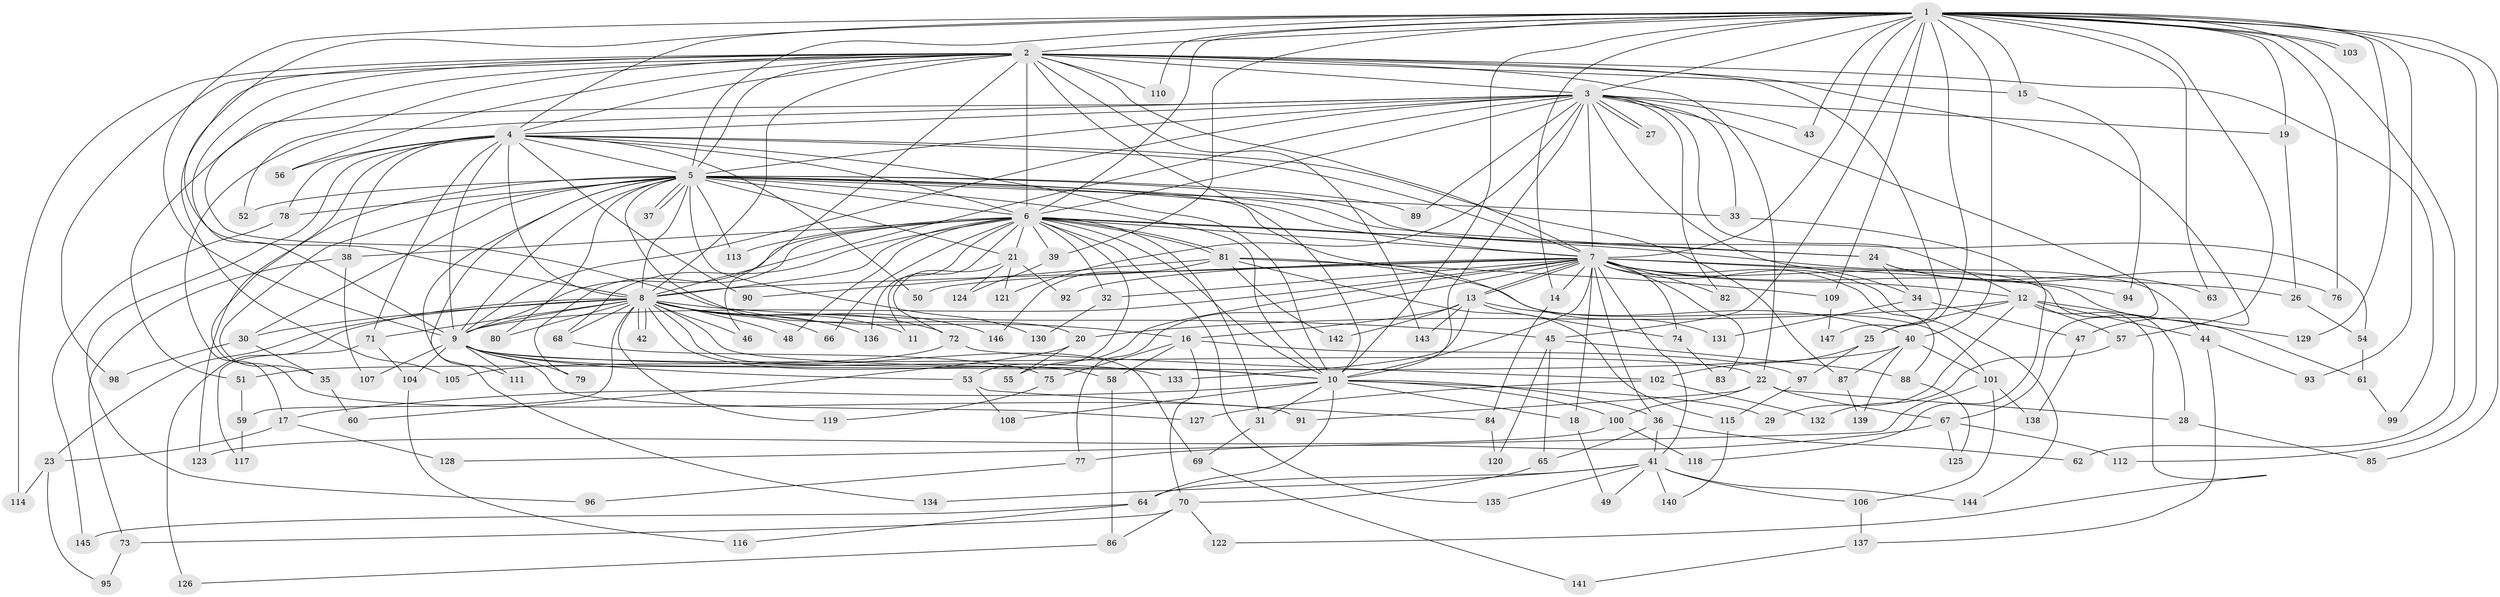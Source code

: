 // Generated by graph-tools (version 1.1) at 2025/49/03/09/25 03:49:38]
// undirected, 147 vertices, 319 edges
graph export_dot {
graph [start="1"]
  node [color=gray90,style=filled];
  1;
  2;
  3;
  4;
  5;
  6;
  7;
  8;
  9;
  10;
  11;
  12;
  13;
  14;
  15;
  16;
  17;
  18;
  19;
  20;
  21;
  22;
  23;
  24;
  25;
  26;
  27;
  28;
  29;
  30;
  31;
  32;
  33;
  34;
  35;
  36;
  37;
  38;
  39;
  40;
  41;
  42;
  43;
  44;
  45;
  46;
  47;
  48;
  49;
  50;
  51;
  52;
  53;
  54;
  55;
  56;
  57;
  58;
  59;
  60;
  61;
  62;
  63;
  64;
  65;
  66;
  67;
  68;
  69;
  70;
  71;
  72;
  73;
  74;
  75;
  76;
  77;
  78;
  79;
  80;
  81;
  82;
  83;
  84;
  85;
  86;
  87;
  88;
  89;
  90;
  91;
  92;
  93;
  94;
  95;
  96;
  97;
  98;
  99;
  100;
  101;
  102;
  103;
  104;
  105;
  106;
  107;
  108;
  109;
  110;
  111;
  112;
  113;
  114;
  115;
  116;
  117;
  118;
  119;
  120;
  121;
  122;
  123;
  124;
  125;
  126;
  127;
  128;
  129;
  130;
  131;
  132;
  133;
  134;
  135;
  136;
  137;
  138;
  139;
  140;
  141;
  142;
  143;
  144;
  145;
  146;
  147;
  1 -- 2;
  1 -- 3;
  1 -- 4;
  1 -- 5;
  1 -- 6;
  1 -- 7;
  1 -- 8;
  1 -- 9;
  1 -- 10;
  1 -- 14;
  1 -- 15;
  1 -- 19;
  1 -- 25;
  1 -- 39;
  1 -- 40;
  1 -- 43;
  1 -- 45;
  1 -- 57;
  1 -- 62;
  1 -- 63;
  1 -- 76;
  1 -- 85;
  1 -- 93;
  1 -- 103;
  1 -- 103;
  1 -- 109;
  1 -- 110;
  1 -- 112;
  1 -- 129;
  2 -- 3;
  2 -- 4;
  2 -- 5;
  2 -- 6;
  2 -- 7;
  2 -- 8;
  2 -- 9;
  2 -- 10;
  2 -- 15;
  2 -- 16;
  2 -- 22;
  2 -- 46;
  2 -- 47;
  2 -- 52;
  2 -- 56;
  2 -- 98;
  2 -- 99;
  2 -- 105;
  2 -- 110;
  2 -- 114;
  2 -- 143;
  2 -- 147;
  3 -- 4;
  3 -- 5;
  3 -- 6;
  3 -- 7;
  3 -- 8;
  3 -- 9;
  3 -- 10;
  3 -- 12;
  3 -- 17;
  3 -- 19;
  3 -- 27;
  3 -- 27;
  3 -- 33;
  3 -- 34;
  3 -- 43;
  3 -- 51;
  3 -- 67;
  3 -- 82;
  3 -- 89;
  3 -- 121;
  4 -- 5;
  4 -- 6;
  4 -- 7;
  4 -- 8;
  4 -- 9;
  4 -- 10;
  4 -- 38;
  4 -- 50;
  4 -- 56;
  4 -- 71;
  4 -- 78;
  4 -- 87;
  4 -- 90;
  4 -- 91;
  4 -- 96;
  5 -- 6;
  5 -- 7;
  5 -- 8;
  5 -- 9;
  5 -- 10;
  5 -- 20;
  5 -- 21;
  5 -- 24;
  5 -- 30;
  5 -- 33;
  5 -- 35;
  5 -- 37;
  5 -- 37;
  5 -- 52;
  5 -- 54;
  5 -- 78;
  5 -- 80;
  5 -- 89;
  5 -- 111;
  5 -- 113;
  5 -- 123;
  5 -- 130;
  5 -- 131;
  5 -- 134;
  6 -- 7;
  6 -- 8;
  6 -- 9;
  6 -- 10;
  6 -- 11;
  6 -- 21;
  6 -- 24;
  6 -- 31;
  6 -- 32;
  6 -- 38;
  6 -- 39;
  6 -- 44;
  6 -- 48;
  6 -- 53;
  6 -- 66;
  6 -- 68;
  6 -- 79;
  6 -- 81;
  6 -- 81;
  6 -- 113;
  6 -- 135;
  6 -- 136;
  7 -- 8;
  7 -- 9;
  7 -- 10;
  7 -- 12;
  7 -- 13;
  7 -- 13;
  7 -- 14;
  7 -- 18;
  7 -- 26;
  7 -- 28;
  7 -- 32;
  7 -- 36;
  7 -- 41;
  7 -- 50;
  7 -- 55;
  7 -- 61;
  7 -- 74;
  7 -- 77;
  7 -- 82;
  7 -- 83;
  7 -- 88;
  7 -- 92;
  7 -- 94;
  7 -- 144;
  8 -- 9;
  8 -- 10;
  8 -- 11;
  8 -- 23;
  8 -- 30;
  8 -- 42;
  8 -- 42;
  8 -- 45;
  8 -- 46;
  8 -- 48;
  8 -- 58;
  8 -- 59;
  8 -- 66;
  8 -- 68;
  8 -- 69;
  8 -- 71;
  8 -- 72;
  8 -- 80;
  8 -- 119;
  8 -- 126;
  8 -- 136;
  8 -- 146;
  9 -- 10;
  9 -- 22;
  9 -- 53;
  9 -- 79;
  9 -- 104;
  9 -- 107;
  9 -- 111;
  9 -- 127;
  9 -- 133;
  10 -- 17;
  10 -- 18;
  10 -- 29;
  10 -- 31;
  10 -- 36;
  10 -- 64;
  10 -- 100;
  10 -- 108;
  12 -- 20;
  12 -- 25;
  12 -- 29;
  12 -- 44;
  12 -- 57;
  12 -- 122;
  12 -- 129;
  13 -- 16;
  13 -- 40;
  13 -- 74;
  13 -- 133;
  13 -- 142;
  13 -- 143;
  14 -- 84;
  15 -- 94;
  16 -- 58;
  16 -- 70;
  16 -- 75;
  16 -- 97;
  17 -- 23;
  17 -- 128;
  18 -- 49;
  19 -- 26;
  20 -- 55;
  20 -- 60;
  21 -- 72;
  21 -- 92;
  21 -- 121;
  21 -- 124;
  22 -- 28;
  22 -- 67;
  22 -- 91;
  22 -- 100;
  23 -- 95;
  23 -- 114;
  24 -- 34;
  24 -- 63;
  24 -- 76;
  25 -- 97;
  25 -- 102;
  26 -- 54;
  28 -- 85;
  30 -- 35;
  30 -- 98;
  31 -- 69;
  32 -- 130;
  33 -- 118;
  34 -- 47;
  34 -- 131;
  35 -- 60;
  36 -- 41;
  36 -- 62;
  36 -- 65;
  38 -- 73;
  38 -- 107;
  39 -- 124;
  40 -- 51;
  40 -- 87;
  40 -- 101;
  40 -- 139;
  41 -- 49;
  41 -- 64;
  41 -- 106;
  41 -- 134;
  41 -- 135;
  41 -- 140;
  41 -- 144;
  44 -- 93;
  44 -- 137;
  45 -- 65;
  45 -- 88;
  45 -- 120;
  47 -- 138;
  51 -- 59;
  53 -- 84;
  53 -- 108;
  54 -- 61;
  57 -- 132;
  58 -- 86;
  59 -- 117;
  61 -- 99;
  64 -- 116;
  64 -- 145;
  65 -- 70;
  67 -- 77;
  67 -- 112;
  67 -- 125;
  68 -- 75;
  69 -- 141;
  70 -- 73;
  70 -- 86;
  70 -- 122;
  71 -- 104;
  71 -- 117;
  72 -- 102;
  72 -- 105;
  73 -- 95;
  74 -- 83;
  75 -- 119;
  77 -- 96;
  78 -- 145;
  81 -- 90;
  81 -- 101;
  81 -- 109;
  81 -- 115;
  81 -- 142;
  81 -- 146;
  84 -- 120;
  86 -- 126;
  87 -- 139;
  88 -- 125;
  97 -- 115;
  100 -- 118;
  100 -- 123;
  101 -- 106;
  101 -- 128;
  101 -- 138;
  102 -- 127;
  102 -- 132;
  104 -- 116;
  106 -- 137;
  109 -- 147;
  115 -- 140;
  137 -- 141;
}
